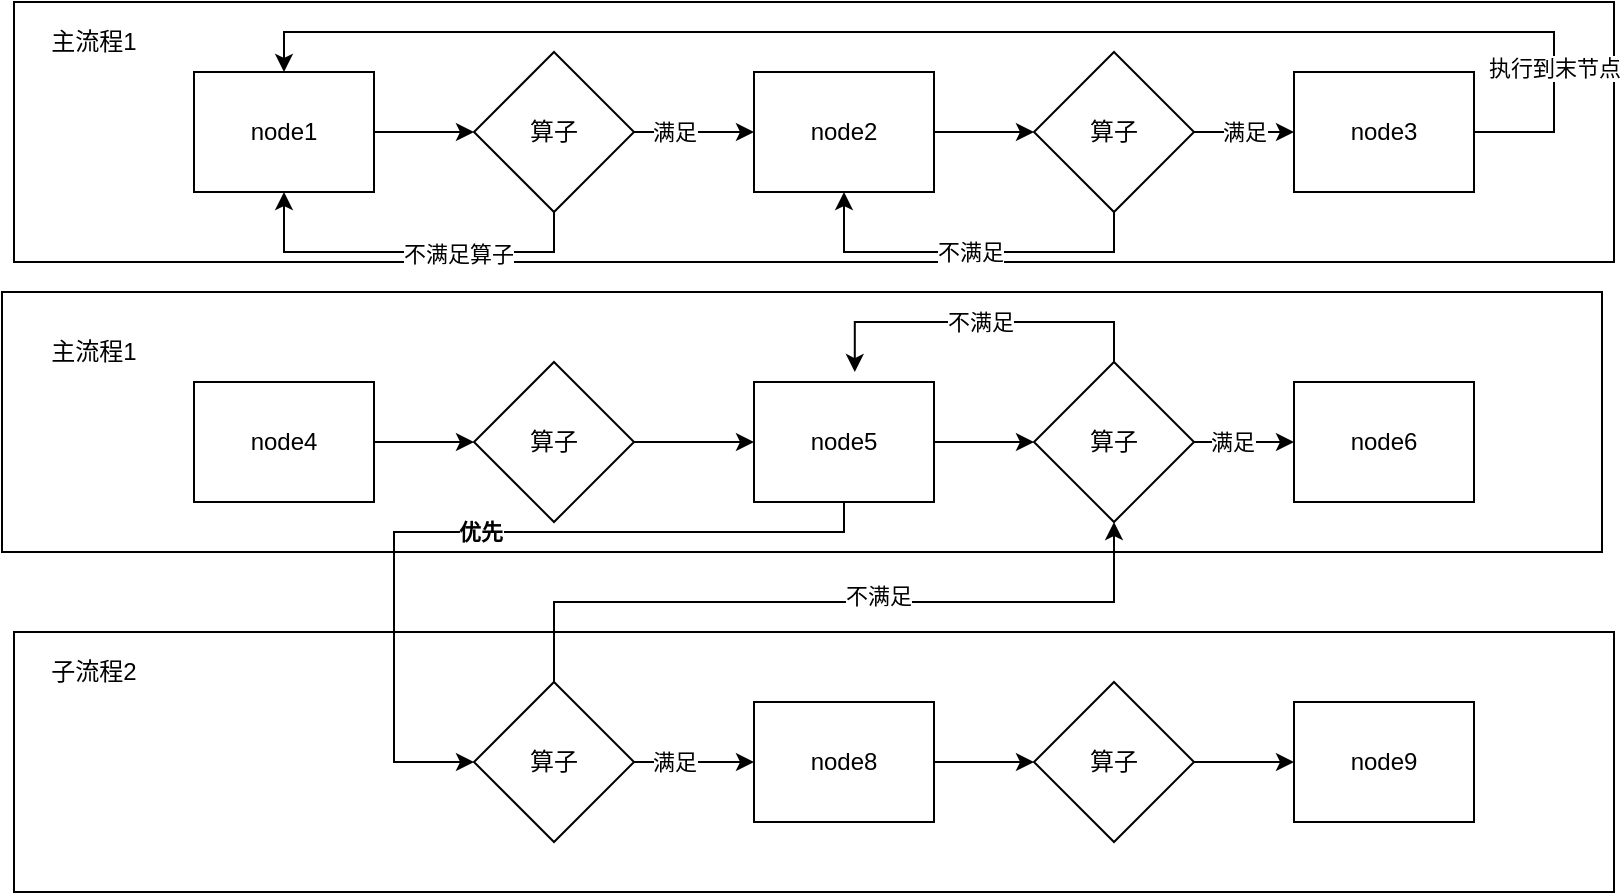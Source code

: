 <mxfile version="16.0.3" type="github">
  <diagram id="oNUJ1xe47OoZGaQnLxCl" name="Page-1">
    <mxGraphModel dx="946" dy="589" grid="1" gridSize="10" guides="1" tooltips="1" connect="1" arrows="1" fold="1" page="1" pageScale="1" pageWidth="827" pageHeight="1169" math="0" shadow="0">
      <root>
        <mxCell id="0" />
        <mxCell id="1" parent="0" />
        <mxCell id="5Pydk1ctjDTBAbrH4P00-23" value="" style="rounded=0;whiteSpace=wrap;html=1;" vertex="1" parent="1">
          <mxGeometry x="20" y="420" width="800" height="130" as="geometry" />
        </mxCell>
        <mxCell id="5Pydk1ctjDTBAbrH4P00-10" value="" style="rounded=0;whiteSpace=wrap;html=1;" vertex="1" parent="1">
          <mxGeometry x="20" y="105" width="800" height="130" as="geometry" />
        </mxCell>
        <mxCell id="5Pydk1ctjDTBAbrH4P00-4" style="edgeStyle=orthogonalEdgeStyle;rounded=0;orthogonalLoop=1;jettySize=auto;html=1;exitX=1;exitY=0.5;exitDx=0;exitDy=0;" edge="1" parent="1" source="5Pydk1ctjDTBAbrH4P00-1">
          <mxGeometry relative="1" as="geometry">
            <mxPoint x="250" y="170" as="targetPoint" />
          </mxGeometry>
        </mxCell>
        <mxCell id="5Pydk1ctjDTBAbrH4P00-1" value="node1" style="rounded=0;whiteSpace=wrap;html=1;" vertex="1" parent="1">
          <mxGeometry x="110" y="140" width="90" height="60" as="geometry" />
        </mxCell>
        <mxCell id="5Pydk1ctjDTBAbrH4P00-8" style="edgeStyle=orthogonalEdgeStyle;rounded=0;orthogonalLoop=1;jettySize=auto;html=1;exitX=1;exitY=0.5;exitDx=0;exitDy=0;entryX=0;entryY=0.5;entryDx=0;entryDy=0;" edge="1" parent="1" source="5Pydk1ctjDTBAbrH4P00-2" target="5Pydk1ctjDTBAbrH4P00-7">
          <mxGeometry relative="1" as="geometry" />
        </mxCell>
        <mxCell id="5Pydk1ctjDTBAbrH4P00-2" value="node2" style="rounded=0;whiteSpace=wrap;html=1;" vertex="1" parent="1">
          <mxGeometry x="390" y="140" width="90" height="60" as="geometry" />
        </mxCell>
        <mxCell id="5Pydk1ctjDTBAbrH4P00-38" style="edgeStyle=orthogonalEdgeStyle;rounded=0;orthogonalLoop=1;jettySize=auto;html=1;entryX=0.5;entryY=0;entryDx=0;entryDy=0;" edge="1" parent="1" source="5Pydk1ctjDTBAbrH4P00-3" target="5Pydk1ctjDTBAbrH4P00-1">
          <mxGeometry relative="1" as="geometry">
            <Array as="points">
              <mxPoint x="790" y="170" />
              <mxPoint x="790" y="120" />
              <mxPoint x="155" y="120" />
            </Array>
          </mxGeometry>
        </mxCell>
        <mxCell id="5Pydk1ctjDTBAbrH4P00-39" value="执行到末节点" style="edgeLabel;html=1;align=center;verticalAlign=middle;resizable=0;points=[];" vertex="1" connectable="0" parent="5Pydk1ctjDTBAbrH4P00-38">
          <mxGeometry x="-0.807" relative="1" as="geometry">
            <mxPoint as="offset" />
          </mxGeometry>
        </mxCell>
        <mxCell id="5Pydk1ctjDTBAbrH4P00-3" value="node3" style="rounded=0;whiteSpace=wrap;html=1;" vertex="1" parent="1">
          <mxGeometry x="660" y="140" width="90" height="60" as="geometry" />
        </mxCell>
        <mxCell id="5Pydk1ctjDTBAbrH4P00-6" style="edgeStyle=orthogonalEdgeStyle;rounded=0;orthogonalLoop=1;jettySize=auto;html=1;exitX=1;exitY=0.5;exitDx=0;exitDy=0;entryX=0;entryY=0.5;entryDx=0;entryDy=0;" edge="1" parent="1" source="5Pydk1ctjDTBAbrH4P00-5" target="5Pydk1ctjDTBAbrH4P00-2">
          <mxGeometry relative="1" as="geometry">
            <mxPoint x="380" y="170" as="targetPoint" />
          </mxGeometry>
        </mxCell>
        <mxCell id="5Pydk1ctjDTBAbrH4P00-36" value="满足" style="edgeLabel;html=1;align=center;verticalAlign=middle;resizable=0;points=[];" vertex="1" connectable="0" parent="5Pydk1ctjDTBAbrH4P00-6">
          <mxGeometry x="-0.433" y="-1" relative="1" as="geometry">
            <mxPoint x="3" y="-1" as="offset" />
          </mxGeometry>
        </mxCell>
        <mxCell id="5Pydk1ctjDTBAbrH4P00-34" style="edgeStyle=orthogonalEdgeStyle;rounded=0;orthogonalLoop=1;jettySize=auto;html=1;exitX=0.5;exitY=1;exitDx=0;exitDy=0;entryX=0.5;entryY=1;entryDx=0;entryDy=0;" edge="1" parent="1" source="5Pydk1ctjDTBAbrH4P00-5" target="5Pydk1ctjDTBAbrH4P00-1">
          <mxGeometry relative="1" as="geometry" />
        </mxCell>
        <mxCell id="5Pydk1ctjDTBAbrH4P00-35" value="不满足算子" style="edgeLabel;html=1;align=center;verticalAlign=middle;resizable=0;points=[];" vertex="1" connectable="0" parent="5Pydk1ctjDTBAbrH4P00-34">
          <mxGeometry x="-0.265" y="1" relative="1" as="geometry">
            <mxPoint as="offset" />
          </mxGeometry>
        </mxCell>
        <mxCell id="5Pydk1ctjDTBAbrH4P00-5" value="算子" style="rhombus;whiteSpace=wrap;html=1;" vertex="1" parent="1">
          <mxGeometry x="250" y="130" width="80" height="80" as="geometry" />
        </mxCell>
        <mxCell id="5Pydk1ctjDTBAbrH4P00-9" value="满足" style="edgeStyle=orthogonalEdgeStyle;rounded=0;orthogonalLoop=1;jettySize=auto;html=1;entryX=0;entryY=0.5;entryDx=0;entryDy=0;" edge="1" parent="1" source="5Pydk1ctjDTBAbrH4P00-7" target="5Pydk1ctjDTBAbrH4P00-3">
          <mxGeometry relative="1" as="geometry" />
        </mxCell>
        <mxCell id="5Pydk1ctjDTBAbrH4P00-37" value="不满足" style="edgeStyle=orthogonalEdgeStyle;rounded=0;orthogonalLoop=1;jettySize=auto;html=1;exitX=0.5;exitY=1;exitDx=0;exitDy=0;entryX=0.5;entryY=1;entryDx=0;entryDy=0;" edge="1" parent="1" source="5Pydk1ctjDTBAbrH4P00-7" target="5Pydk1ctjDTBAbrH4P00-2">
          <mxGeometry relative="1" as="geometry">
            <Array as="points">
              <mxPoint x="570" y="230" />
              <mxPoint x="435" y="230" />
            </Array>
          </mxGeometry>
        </mxCell>
        <mxCell id="5Pydk1ctjDTBAbrH4P00-7" value="算子" style="rhombus;whiteSpace=wrap;html=1;" vertex="1" parent="1">
          <mxGeometry x="530" y="130" width="80" height="80" as="geometry" />
        </mxCell>
        <mxCell id="5Pydk1ctjDTBAbrH4P00-11" value="主流程1" style="text;html=1;strokeColor=none;fillColor=none;align=center;verticalAlign=middle;whiteSpace=wrap;rounded=0;" vertex="1" parent="1">
          <mxGeometry x="30" y="110" width="60" height="30" as="geometry" />
        </mxCell>
        <mxCell id="5Pydk1ctjDTBAbrH4P00-12" value="" style="rounded=0;whiteSpace=wrap;html=1;" vertex="1" parent="1">
          <mxGeometry x="14" y="250" width="800" height="130" as="geometry" />
        </mxCell>
        <mxCell id="5Pydk1ctjDTBAbrH4P00-13" style="edgeStyle=orthogonalEdgeStyle;rounded=0;orthogonalLoop=1;jettySize=auto;html=1;exitX=1;exitY=0.5;exitDx=0;exitDy=0;" edge="1" parent="1" source="5Pydk1ctjDTBAbrH4P00-14">
          <mxGeometry relative="1" as="geometry">
            <mxPoint x="250" y="325" as="targetPoint" />
          </mxGeometry>
        </mxCell>
        <mxCell id="5Pydk1ctjDTBAbrH4P00-14" value="node4" style="rounded=0;whiteSpace=wrap;html=1;" vertex="1" parent="1">
          <mxGeometry x="110" y="295" width="90" height="60" as="geometry" />
        </mxCell>
        <mxCell id="5Pydk1ctjDTBAbrH4P00-15" style="edgeStyle=orthogonalEdgeStyle;rounded=0;orthogonalLoop=1;jettySize=auto;html=1;exitX=1;exitY=0.5;exitDx=0;exitDy=0;entryX=0;entryY=0.5;entryDx=0;entryDy=0;" edge="1" parent="1" source="5Pydk1ctjDTBAbrH4P00-16" target="5Pydk1ctjDTBAbrH4P00-21">
          <mxGeometry relative="1" as="geometry" />
        </mxCell>
        <mxCell id="5Pydk1ctjDTBAbrH4P00-44" value="&lt;b&gt;优先&lt;/b&gt;" style="edgeStyle=orthogonalEdgeStyle;rounded=0;orthogonalLoop=1;jettySize=auto;html=1;entryX=0;entryY=0.5;entryDx=0;entryDy=0;" edge="1" parent="1" source="5Pydk1ctjDTBAbrH4P00-16" target="5Pydk1ctjDTBAbrH4P00-30">
          <mxGeometry relative="1" as="geometry">
            <mxPoint x="155" y="455" as="targetPoint" />
            <Array as="points">
              <mxPoint x="435" y="370" />
              <mxPoint x="210" y="370" />
              <mxPoint x="210" y="485" />
            </Array>
          </mxGeometry>
        </mxCell>
        <mxCell id="5Pydk1ctjDTBAbrH4P00-16" value="node5" style="rounded=0;whiteSpace=wrap;html=1;" vertex="1" parent="1">
          <mxGeometry x="390" y="295" width="90" height="60" as="geometry" />
        </mxCell>
        <mxCell id="5Pydk1ctjDTBAbrH4P00-17" value="node6" style="rounded=0;whiteSpace=wrap;html=1;" vertex="1" parent="1">
          <mxGeometry x="660" y="295" width="90" height="60" as="geometry" />
        </mxCell>
        <mxCell id="5Pydk1ctjDTBAbrH4P00-18" style="edgeStyle=orthogonalEdgeStyle;rounded=0;orthogonalLoop=1;jettySize=auto;html=1;exitX=1;exitY=0.5;exitDx=0;exitDy=0;entryX=0;entryY=0.5;entryDx=0;entryDy=0;" edge="1" parent="1" source="5Pydk1ctjDTBAbrH4P00-19" target="5Pydk1ctjDTBAbrH4P00-16">
          <mxGeometry relative="1" as="geometry">
            <mxPoint x="380" y="325" as="targetPoint" />
          </mxGeometry>
        </mxCell>
        <mxCell id="5Pydk1ctjDTBAbrH4P00-19" value="&lt;span&gt;算子&lt;/span&gt;" style="rhombus;whiteSpace=wrap;html=1;" vertex="1" parent="1">
          <mxGeometry x="250" y="285" width="80" height="80" as="geometry" />
        </mxCell>
        <mxCell id="5Pydk1ctjDTBAbrH4P00-20" style="edgeStyle=orthogonalEdgeStyle;rounded=0;orthogonalLoop=1;jettySize=auto;html=1;entryX=0;entryY=0.5;entryDx=0;entryDy=0;" edge="1" parent="1" source="5Pydk1ctjDTBAbrH4P00-21" target="5Pydk1ctjDTBAbrH4P00-17">
          <mxGeometry relative="1" as="geometry" />
        </mxCell>
        <mxCell id="5Pydk1ctjDTBAbrH4P00-48" value="满足" style="edgeLabel;html=1;align=center;verticalAlign=middle;resizable=0;points=[];" vertex="1" connectable="0" parent="5Pydk1ctjDTBAbrH4P00-20">
          <mxGeometry x="-0.24" relative="1" as="geometry">
            <mxPoint as="offset" />
          </mxGeometry>
        </mxCell>
        <mxCell id="5Pydk1ctjDTBAbrH4P00-49" value="不满足" style="edgeStyle=orthogonalEdgeStyle;rounded=0;orthogonalLoop=1;jettySize=auto;html=1;entryX=0.533;entryY=0.308;entryDx=0;entryDy=0;entryPerimeter=0;" edge="1" parent="1" source="5Pydk1ctjDTBAbrH4P00-21" target="5Pydk1ctjDTBAbrH4P00-12">
          <mxGeometry relative="1" as="geometry">
            <Array as="points">
              <mxPoint x="570" y="265" />
              <mxPoint x="440" y="265" />
            </Array>
          </mxGeometry>
        </mxCell>
        <mxCell id="5Pydk1ctjDTBAbrH4P00-21" value="&lt;span&gt;算子&lt;/span&gt;" style="rhombus;whiteSpace=wrap;html=1;" vertex="1" parent="1">
          <mxGeometry x="530" y="285" width="80" height="80" as="geometry" />
        </mxCell>
        <mxCell id="5Pydk1ctjDTBAbrH4P00-22" value="主流程1" style="text;html=1;strokeColor=none;fillColor=none;align=center;verticalAlign=middle;whiteSpace=wrap;rounded=0;" vertex="1" parent="1">
          <mxGeometry x="30" y="265" width="60" height="30" as="geometry" />
        </mxCell>
        <mxCell id="5Pydk1ctjDTBAbrH4P00-26" style="edgeStyle=orthogonalEdgeStyle;rounded=0;orthogonalLoop=1;jettySize=auto;html=1;exitX=1;exitY=0.5;exitDx=0;exitDy=0;entryX=0;entryY=0.5;entryDx=0;entryDy=0;" edge="1" parent="1" source="5Pydk1ctjDTBAbrH4P00-27" target="5Pydk1ctjDTBAbrH4P00-32">
          <mxGeometry relative="1" as="geometry" />
        </mxCell>
        <mxCell id="5Pydk1ctjDTBAbrH4P00-27" value="node8" style="rounded=0;whiteSpace=wrap;html=1;" vertex="1" parent="1">
          <mxGeometry x="390" y="455" width="90" height="60" as="geometry" />
        </mxCell>
        <mxCell id="5Pydk1ctjDTBAbrH4P00-28" value="node9" style="rounded=0;whiteSpace=wrap;html=1;" vertex="1" parent="1">
          <mxGeometry x="660" y="455" width="90" height="60" as="geometry" />
        </mxCell>
        <mxCell id="5Pydk1ctjDTBAbrH4P00-29" style="edgeStyle=orthogonalEdgeStyle;rounded=0;orthogonalLoop=1;jettySize=auto;html=1;exitX=1;exitY=0.5;exitDx=0;exitDy=0;entryX=0;entryY=0.5;entryDx=0;entryDy=0;" edge="1" parent="1" source="5Pydk1ctjDTBAbrH4P00-30" target="5Pydk1ctjDTBAbrH4P00-27">
          <mxGeometry relative="1" as="geometry">
            <mxPoint x="380" y="485" as="targetPoint" />
          </mxGeometry>
        </mxCell>
        <mxCell id="5Pydk1ctjDTBAbrH4P00-45" value="满足" style="edgeLabel;html=1;align=center;verticalAlign=middle;resizable=0;points=[];" vertex="1" connectable="0" parent="5Pydk1ctjDTBAbrH4P00-29">
          <mxGeometry x="-0.367" relative="1" as="geometry">
            <mxPoint x="1" as="offset" />
          </mxGeometry>
        </mxCell>
        <mxCell id="5Pydk1ctjDTBAbrH4P00-46" style="edgeStyle=orthogonalEdgeStyle;rounded=0;orthogonalLoop=1;jettySize=auto;html=1;exitX=0.5;exitY=0;exitDx=0;exitDy=0;entryX=0.5;entryY=1;entryDx=0;entryDy=0;" edge="1" parent="1" source="5Pydk1ctjDTBAbrH4P00-30" target="5Pydk1ctjDTBAbrH4P00-21">
          <mxGeometry relative="1" as="geometry" />
        </mxCell>
        <mxCell id="5Pydk1ctjDTBAbrH4P00-47" value="不满足" style="edgeLabel;html=1;align=center;verticalAlign=middle;resizable=0;points=[];" vertex="1" connectable="0" parent="5Pydk1ctjDTBAbrH4P00-46">
          <mxGeometry x="0.122" y="3" relative="1" as="geometry">
            <mxPoint as="offset" />
          </mxGeometry>
        </mxCell>
        <mxCell id="5Pydk1ctjDTBAbrH4P00-30" value="&lt;span&gt;算子&lt;/span&gt;" style="rhombus;whiteSpace=wrap;html=1;" vertex="1" parent="1">
          <mxGeometry x="250" y="445" width="80" height="80" as="geometry" />
        </mxCell>
        <mxCell id="5Pydk1ctjDTBAbrH4P00-31" style="edgeStyle=orthogonalEdgeStyle;rounded=0;orthogonalLoop=1;jettySize=auto;html=1;entryX=0;entryY=0.5;entryDx=0;entryDy=0;" edge="1" parent="1" source="5Pydk1ctjDTBAbrH4P00-32" target="5Pydk1ctjDTBAbrH4P00-28">
          <mxGeometry relative="1" as="geometry" />
        </mxCell>
        <mxCell id="5Pydk1ctjDTBAbrH4P00-32" value="&lt;span&gt;算子&lt;/span&gt;" style="rhombus;whiteSpace=wrap;html=1;" vertex="1" parent="1">
          <mxGeometry x="530" y="445" width="80" height="80" as="geometry" />
        </mxCell>
        <mxCell id="5Pydk1ctjDTBAbrH4P00-33" value="子流程2" style="text;html=1;strokeColor=none;fillColor=none;align=center;verticalAlign=middle;whiteSpace=wrap;rounded=0;" vertex="1" parent="1">
          <mxGeometry x="30" y="425" width="60" height="30" as="geometry" />
        </mxCell>
      </root>
    </mxGraphModel>
  </diagram>
</mxfile>
